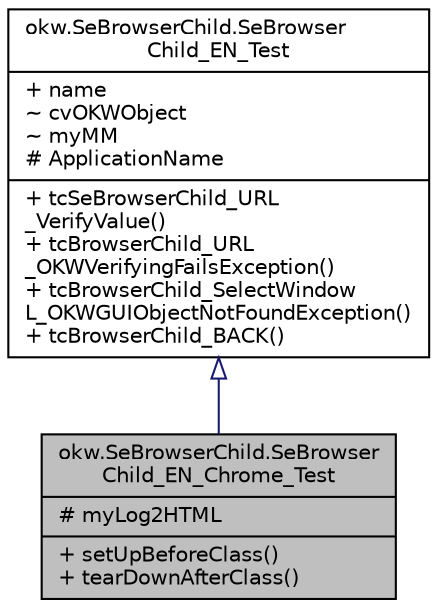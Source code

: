 digraph "okw.SeBrowserChild.SeBrowserChild_EN_Chrome_Test"
{
 // INTERACTIVE_SVG=YES
 // LATEX_PDF_SIZE
  edge [fontname="Helvetica",fontsize="10",labelfontname="Helvetica",labelfontsize="10"];
  node [fontname="Helvetica",fontsize="10",shape=record];
  Node0 [label="{okw.SeBrowserChild.SeBrowser\lChild_EN_Chrome_Test\n|# myLog2HTML\l|+ setUpBeforeClass()\l+ tearDownAfterClass()\l}",height=0.2,width=0.4,color="black", fillcolor="grey75", style="filled", fontcolor="black",tooltip=" "];
  Node1 -> Node0 [dir="back",color="midnightblue",fontsize="10",style="solid",arrowtail="onormal",fontname="Helvetica"];
  Node1 [label="{okw.SeBrowserChild.SeBrowser\lChild_EN_Test\n|+ name\l~ cvOKWObject\l~ myMM\l# ApplicationName\l|+ tcSeBrowserChild_URL\l_VerifyValue()\l+ tcBrowserChild_URL\l_OKWVerifyingFailsException()\l+ tcBrowserChild_SelectWindow\lL_OKWGUIObjectNotFoundException()\l+ tcBrowserChild_BACK()\l}",height=0.2,width=0.4,color="black", fillcolor="white", style="filled",URL="$classokw_1_1_se_browser_child_1_1_se_browser_child___e_n___test.html",tooltip=" "];
}
